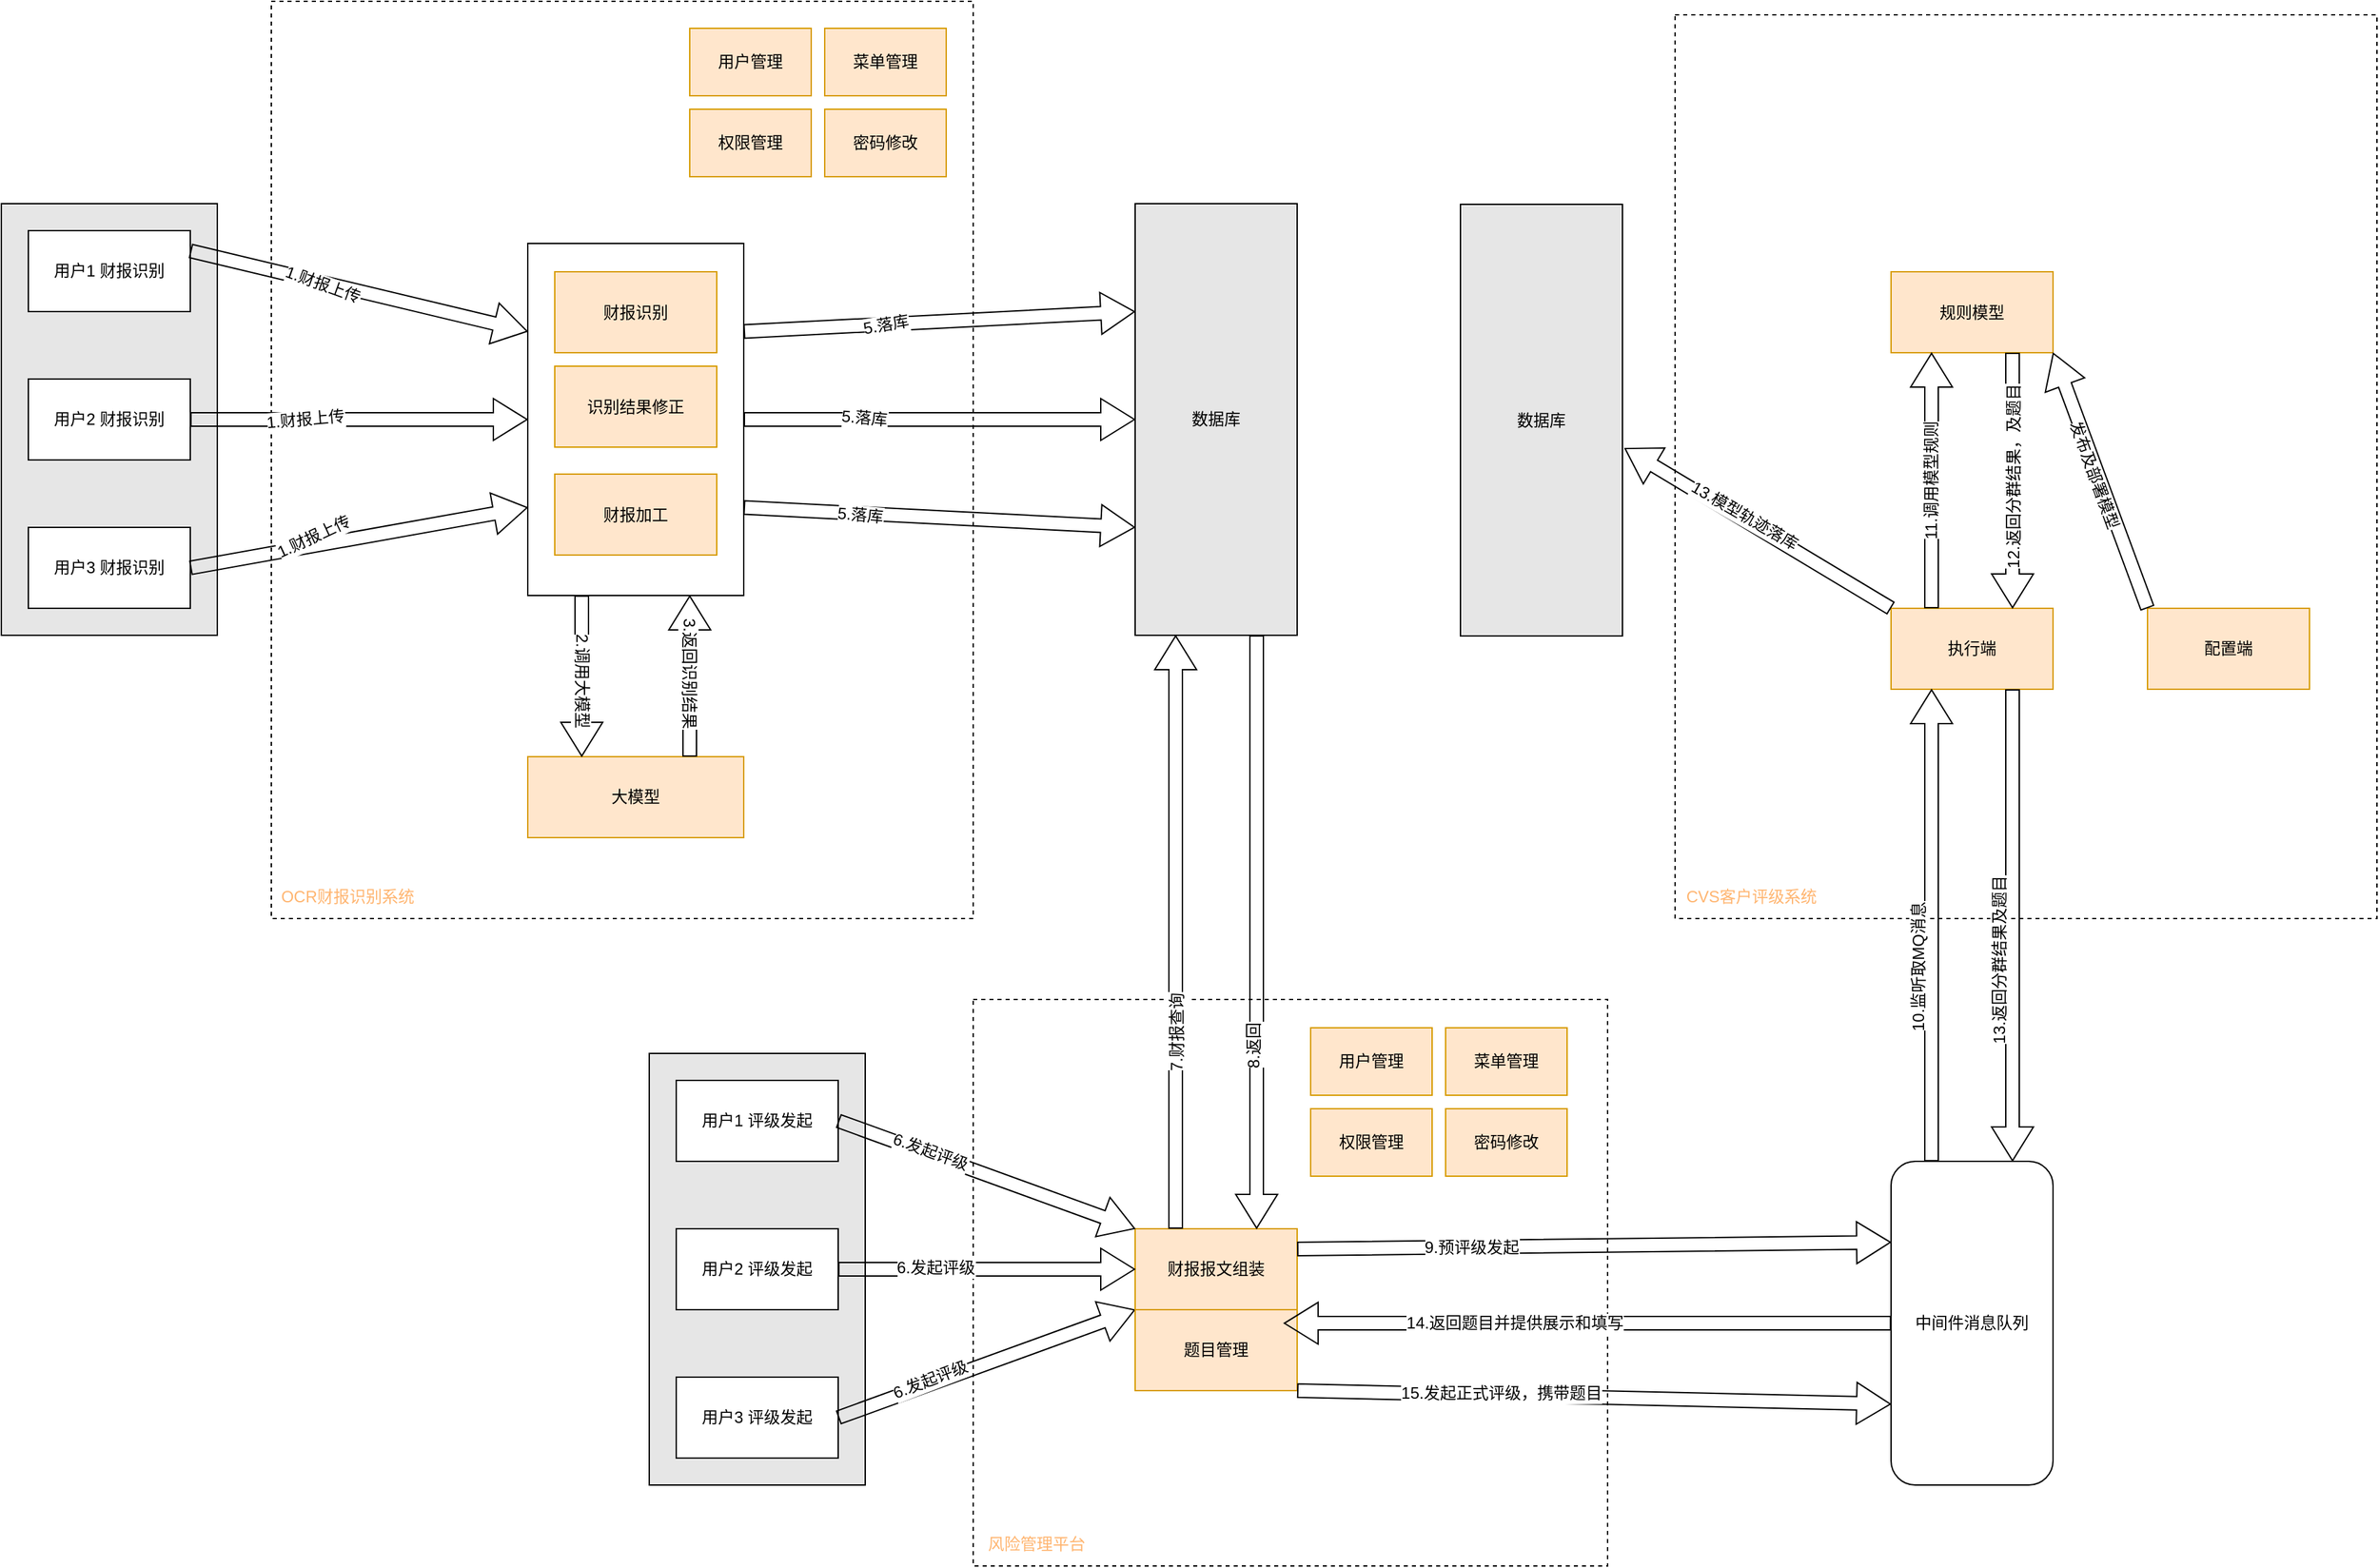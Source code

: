 <mxfile version="27.1.6">
  <diagram id="C5RBs43oDa-KdzZeNtuy" name="Page-1">
    <mxGraphModel dx="2194" dy="1382" grid="1" gridSize="10" guides="1" tooltips="1" connect="1" arrows="1" fold="1" page="1" pageScale="1" pageWidth="827" pageHeight="1169" math="0" shadow="0">
      <root>
        <mxCell id="WIyWlLk6GJQsqaUBKTNV-0" />
        <mxCell id="WIyWlLk6GJQsqaUBKTNV-1" parent="WIyWlLk6GJQsqaUBKTNV-0" />
        <mxCell id="w0EuW2UK9HuMQzjOcK9N-0" value="" style="rounded=0;whiteSpace=wrap;html=1;fillStyle=auto;fillColor=#E6E6E6;" vertex="1" parent="WIyWlLk6GJQsqaUBKTNV-1">
          <mxGeometry x="120" y="190" width="160" height="320" as="geometry" />
        </mxCell>
        <mxCell id="w0EuW2UK9HuMQzjOcK9N-1" value="用户1 财报识别" style="rounded=0;whiteSpace=wrap;html=1;" vertex="1" parent="WIyWlLk6GJQsqaUBKTNV-1">
          <mxGeometry x="140" y="210" width="120" height="60" as="geometry" />
        </mxCell>
        <mxCell id="w0EuW2UK9HuMQzjOcK9N-2" value="用户2 财报识别" style="rounded=0;whiteSpace=wrap;html=1;" vertex="1" parent="WIyWlLk6GJQsqaUBKTNV-1">
          <mxGeometry x="140" y="320" width="120" height="60" as="geometry" />
        </mxCell>
        <mxCell id="w0EuW2UK9HuMQzjOcK9N-3" value="用户3 财报识别" style="rounded=0;whiteSpace=wrap;html=1;" vertex="1" parent="WIyWlLk6GJQsqaUBKTNV-1">
          <mxGeometry x="140" y="430" width="120" height="60" as="geometry" />
        </mxCell>
        <mxCell id="w0EuW2UK9HuMQzjOcK9N-14" value="OCR财报识别系统" style="rounded=0;whiteSpace=wrap;html=1;dashed=1;spacingLeft=0;labelPosition=left;verticalLabelPosition=bottom;align=right;verticalAlign=top;spacing=2;spacingBottom=0;spacingTop=-30;spacingRight=-108;fontColor=#FFB570;" vertex="1" parent="WIyWlLk6GJQsqaUBKTNV-1">
          <mxGeometry x="320" y="40" width="520" height="680" as="geometry" />
        </mxCell>
        <mxCell id="w0EuW2UK9HuMQzjOcK9N-15" value="用户管理" style="rounded=0;whiteSpace=wrap;html=1;fillColor=#ffe6cc;strokeColor=#d79b00;" vertex="1" parent="WIyWlLk6GJQsqaUBKTNV-1">
          <mxGeometry x="630" y="60" width="90" height="50" as="geometry" />
        </mxCell>
        <mxCell id="w0EuW2UK9HuMQzjOcK9N-16" value="菜单管理" style="rounded=0;whiteSpace=wrap;html=1;fillColor=#ffe6cc;strokeColor=#d79b00;" vertex="1" parent="WIyWlLk6GJQsqaUBKTNV-1">
          <mxGeometry x="730" y="60" width="90" height="50" as="geometry" />
        </mxCell>
        <mxCell id="w0EuW2UK9HuMQzjOcK9N-17" value="权限管理" style="rounded=0;whiteSpace=wrap;html=1;fillColor=#ffe6cc;strokeColor=#d79b00;" vertex="1" parent="WIyWlLk6GJQsqaUBKTNV-1">
          <mxGeometry x="630" y="120" width="90" height="50" as="geometry" />
        </mxCell>
        <mxCell id="w0EuW2UK9HuMQzjOcK9N-18" value="密码修改" style="rounded=0;whiteSpace=wrap;html=1;fillColor=#ffe6cc;strokeColor=#d79b00;" vertex="1" parent="WIyWlLk6GJQsqaUBKTNV-1">
          <mxGeometry x="730" y="120" width="90" height="50" as="geometry" />
        </mxCell>
        <mxCell id="w0EuW2UK9HuMQzjOcK9N-28" value="" style="shape=flexArrow;endArrow=classic;html=1;rounded=0;fontSize=12;startSize=8;endSize=8;curved=1;exitX=1;exitY=0.25;exitDx=0;exitDy=0;entryX=0;entryY=0.25;entryDx=0;entryDy=0;" edge="1" parent="WIyWlLk6GJQsqaUBKTNV-1" source="w0EuW2UK9HuMQzjOcK9N-1" target="w0EuW2UK9HuMQzjOcK9N-85">
          <mxGeometry width="50" height="50" relative="1" as="geometry">
            <mxPoint x="440" y="430" as="sourcePoint" />
            <mxPoint x="400" y="220" as="targetPoint" />
          </mxGeometry>
        </mxCell>
        <mxCell id="w0EuW2UK9HuMQzjOcK9N-32" value="1.财报上传" style="edgeLabel;html=1;align=center;verticalAlign=middle;resizable=0;points=[];fontSize=12;rotation=20;" vertex="1" connectable="0" parent="w0EuW2UK9HuMQzjOcK9N-28">
          <mxGeometry x="-0.213" y="-1" relative="1" as="geometry">
            <mxPoint as="offset" />
          </mxGeometry>
        </mxCell>
        <mxCell id="w0EuW2UK9HuMQzjOcK9N-29" value="" style="shape=flexArrow;endArrow=classic;html=1;rounded=0;fontSize=12;startSize=8;endSize=8;curved=1;exitX=1;exitY=0.5;exitDx=0;exitDy=0;entryX=0;entryY=0.5;entryDx=0;entryDy=0;" edge="1" parent="WIyWlLk6GJQsqaUBKTNV-1" source="w0EuW2UK9HuMQzjOcK9N-2" target="w0EuW2UK9HuMQzjOcK9N-85">
          <mxGeometry width="50" height="50" relative="1" as="geometry">
            <mxPoint x="280" y="265" as="sourcePoint" />
            <mxPoint x="400" y="250" as="targetPoint" />
          </mxGeometry>
        </mxCell>
        <mxCell id="w0EuW2UK9HuMQzjOcK9N-34" value="1.财报上传" style="edgeLabel;html=1;align=center;verticalAlign=middle;resizable=0;points=[];fontSize=12;rotation=-5;" vertex="1" connectable="0" parent="w0EuW2UK9HuMQzjOcK9N-29">
          <mxGeometry x="-0.319" relative="1" as="geometry">
            <mxPoint as="offset" />
          </mxGeometry>
        </mxCell>
        <mxCell id="w0EuW2UK9HuMQzjOcK9N-30" value="" style="shape=flexArrow;endArrow=classic;html=1;rounded=0;fontSize=12;startSize=8;endSize=8;curved=1;exitX=1;exitY=0.5;exitDx=0;exitDy=0;entryX=0;entryY=0.75;entryDx=0;entryDy=0;" edge="1" parent="WIyWlLk6GJQsqaUBKTNV-1" source="w0EuW2UK9HuMQzjOcK9N-3" target="w0EuW2UK9HuMQzjOcK9N-85">
          <mxGeometry width="50" height="50" relative="1" as="geometry">
            <mxPoint x="390" y="480" as="sourcePoint" />
            <mxPoint x="400" y="280" as="targetPoint" />
          </mxGeometry>
        </mxCell>
        <mxCell id="w0EuW2UK9HuMQzjOcK9N-35" value="1.财报上传" style="edgeLabel;html=1;align=center;verticalAlign=middle;resizable=0;points=[];fontSize=12;rotation=-25;" vertex="1" connectable="0" parent="w0EuW2UK9HuMQzjOcK9N-30">
          <mxGeometry x="-0.403" y="-1" relative="1" as="geometry">
            <mxPoint x="16" y="-11" as="offset" />
          </mxGeometry>
        </mxCell>
        <mxCell id="w0EuW2UK9HuMQzjOcK9N-31" value="大模型" style="rounded=0;whiteSpace=wrap;html=1;fillColor=#ffe6cc;strokeColor=#d79b00;" vertex="1" parent="WIyWlLk6GJQsqaUBKTNV-1">
          <mxGeometry x="510" y="600" width="160" height="60" as="geometry" />
        </mxCell>
        <mxCell id="w0EuW2UK9HuMQzjOcK9N-36" value="" style="shape=flexArrow;endArrow=classic;html=1;rounded=0;fontSize=12;startSize=8;endSize=8;curved=1;exitX=0.25;exitY=1;exitDx=0;exitDy=0;entryX=0.25;entryY=0;entryDx=0;entryDy=0;" edge="1" parent="WIyWlLk6GJQsqaUBKTNV-1" source="w0EuW2UK9HuMQzjOcK9N-85" target="w0EuW2UK9HuMQzjOcK9N-31">
          <mxGeometry width="50" height="50" relative="1" as="geometry">
            <mxPoint x="430" y="280" as="sourcePoint" />
            <mxPoint x="510" y="290" as="targetPoint" />
          </mxGeometry>
        </mxCell>
        <mxCell id="w0EuW2UK9HuMQzjOcK9N-37" value="2.调用大模型" style="edgeLabel;html=1;align=center;verticalAlign=middle;resizable=0;points=[];fontSize=12;rotation=90;" vertex="1" connectable="0" parent="w0EuW2UK9HuMQzjOcK9N-36">
          <mxGeometry x="-0.49" y="1" relative="1" as="geometry">
            <mxPoint x="-1" y="32" as="offset" />
          </mxGeometry>
        </mxCell>
        <mxCell id="w0EuW2UK9HuMQzjOcK9N-40" value="" style="shape=flexArrow;endArrow=classic;html=1;rounded=0;fontSize=12;startSize=8;endSize=8;curved=1;exitX=0.75;exitY=0;exitDx=0;exitDy=0;entryX=0.75;entryY=1;entryDx=0;entryDy=0;" edge="1" parent="WIyWlLk6GJQsqaUBKTNV-1" source="w0EuW2UK9HuMQzjOcK9N-31" target="w0EuW2UK9HuMQzjOcK9N-85">
          <mxGeometry width="50" height="50" relative="1" as="geometry">
            <mxPoint x="600" y="350" as="sourcePoint" />
            <mxPoint x="490" y="280" as="targetPoint" />
          </mxGeometry>
        </mxCell>
        <mxCell id="w0EuW2UK9HuMQzjOcK9N-41" value="3.返回识别结果" style="edgeLabel;html=1;align=center;verticalAlign=middle;resizable=0;points=[];fontSize=12;rotation=90;" vertex="1" connectable="0" parent="w0EuW2UK9HuMQzjOcK9N-40">
          <mxGeometry x="-0.49" y="1" relative="1" as="geometry">
            <mxPoint x="1" y="-32" as="offset" />
          </mxGeometry>
        </mxCell>
        <mxCell id="w0EuW2UK9HuMQzjOcK9N-45" value="数据库" style="rounded=0;whiteSpace=wrap;html=1;fillStyle=auto;fillColor=#E6E6E6;" vertex="1" parent="WIyWlLk6GJQsqaUBKTNV-1">
          <mxGeometry x="960" y="190" width="120" height="320" as="geometry" />
        </mxCell>
        <mxCell id="w0EuW2UK9HuMQzjOcK9N-46" value="" style="shape=flexArrow;endArrow=classic;html=1;rounded=0;fontSize=12;startSize=8;endSize=8;curved=1;exitX=1;exitY=0.25;exitDx=0;exitDy=0;entryX=0;entryY=0.25;entryDx=0;entryDy=0;" edge="1" parent="WIyWlLk6GJQsqaUBKTNV-1" source="w0EuW2UK9HuMQzjOcK9N-85" target="w0EuW2UK9HuMQzjOcK9N-45">
          <mxGeometry width="50" height="50" relative="1" as="geometry">
            <mxPoint x="760" y="220" as="sourcePoint" />
            <mxPoint x="860" y="200" as="targetPoint" />
          </mxGeometry>
        </mxCell>
        <mxCell id="w0EuW2UK9HuMQzjOcK9N-49" value="5.落库" style="edgeLabel;html=1;align=center;verticalAlign=middle;resizable=0;points=[];fontSize=12;rotation=-10;" vertex="1" connectable="0" parent="w0EuW2UK9HuMQzjOcK9N-46">
          <mxGeometry x="-0.281" relative="1" as="geometry">
            <mxPoint as="offset" />
          </mxGeometry>
        </mxCell>
        <mxCell id="w0EuW2UK9HuMQzjOcK9N-47" value="" style="shape=flexArrow;endArrow=classic;html=1;rounded=0;fontSize=12;startSize=8;endSize=8;curved=1;exitX=1;exitY=0.5;exitDx=0;exitDy=0;entryX=0;entryY=0.5;entryDx=0;entryDy=0;" edge="1" parent="WIyWlLk6GJQsqaUBKTNV-1" source="w0EuW2UK9HuMQzjOcK9N-85" target="w0EuW2UK9HuMQzjOcK9N-45">
          <mxGeometry width="50" height="50" relative="1" as="geometry">
            <mxPoint x="760" y="250" as="sourcePoint" />
            <mxPoint x="880" y="270" as="targetPoint" />
          </mxGeometry>
        </mxCell>
        <mxCell id="w0EuW2UK9HuMQzjOcK9N-51" value="5.落库" style="edgeLabel;html=1;align=center;verticalAlign=middle;resizable=0;points=[];fontSize=12;rotation=5;" vertex="1" connectable="0" parent="w0EuW2UK9HuMQzjOcK9N-47">
          <mxGeometry x="-0.385" y="1" relative="1" as="geometry">
            <mxPoint as="offset" />
          </mxGeometry>
        </mxCell>
        <mxCell id="w0EuW2UK9HuMQzjOcK9N-48" value="" style="shape=flexArrow;endArrow=classic;html=1;rounded=0;fontSize=12;startSize=8;endSize=8;curved=1;exitX=1;exitY=0.75;exitDx=0;exitDy=0;entryX=0;entryY=0.75;entryDx=0;entryDy=0;" edge="1" parent="WIyWlLk6GJQsqaUBKTNV-1" source="w0EuW2UK9HuMQzjOcK9N-85" target="w0EuW2UK9HuMQzjOcK9N-45">
          <mxGeometry width="50" height="50" relative="1" as="geometry">
            <mxPoint x="760" y="280" as="sourcePoint" />
            <mxPoint x="900" y="300" as="targetPoint" />
          </mxGeometry>
        </mxCell>
        <mxCell id="w0EuW2UK9HuMQzjOcK9N-53" value="5.落库" style="edgeLabel;html=1;align=center;verticalAlign=middle;resizable=0;points=[];fontSize=12;rotation=5;" vertex="1" connectable="0" parent="w0EuW2UK9HuMQzjOcK9N-48">
          <mxGeometry x="-0.407" y="-1" relative="1" as="geometry">
            <mxPoint as="offset" />
          </mxGeometry>
        </mxCell>
        <mxCell id="w0EuW2UK9HuMQzjOcK9N-54" value="风险管理平台" style="rounded=0;whiteSpace=wrap;html=1;dashed=1;spacingLeft=0;labelPosition=left;verticalLabelPosition=bottom;align=right;verticalAlign=top;spacing=2;spacingBottom=0;spacingTop=-30;spacingRight=-85;fontColor=#FFB570;" vertex="1" parent="WIyWlLk6GJQsqaUBKTNV-1">
          <mxGeometry x="840" y="780" width="470" height="420" as="geometry" />
        </mxCell>
        <mxCell id="w0EuW2UK9HuMQzjOcK9N-61" value="用户管理" style="rounded=0;whiteSpace=wrap;html=1;fillColor=#ffe6cc;strokeColor=#d79b00;" vertex="1" parent="WIyWlLk6GJQsqaUBKTNV-1">
          <mxGeometry x="1090" y="801" width="90" height="50" as="geometry" />
        </mxCell>
        <mxCell id="w0EuW2UK9HuMQzjOcK9N-62" value="菜单管理" style="rounded=0;whiteSpace=wrap;html=1;fillColor=#ffe6cc;strokeColor=#d79b00;" vertex="1" parent="WIyWlLk6GJQsqaUBKTNV-1">
          <mxGeometry x="1190" y="801" width="90" height="50" as="geometry" />
        </mxCell>
        <mxCell id="w0EuW2UK9HuMQzjOcK9N-63" value="权限管理" style="rounded=0;whiteSpace=wrap;html=1;fillColor=#ffe6cc;strokeColor=#d79b00;" vertex="1" parent="WIyWlLk6GJQsqaUBKTNV-1">
          <mxGeometry x="1090" y="861" width="90" height="50" as="geometry" />
        </mxCell>
        <mxCell id="w0EuW2UK9HuMQzjOcK9N-64" value="密码修改" style="rounded=0;whiteSpace=wrap;html=1;fillColor=#ffe6cc;strokeColor=#d79b00;" vertex="1" parent="WIyWlLk6GJQsqaUBKTNV-1">
          <mxGeometry x="1190" y="861" width="90" height="50" as="geometry" />
        </mxCell>
        <mxCell id="w0EuW2UK9HuMQzjOcK9N-69" value="" style="rounded=0;whiteSpace=wrap;html=1;fillStyle=auto;fillColor=#E6E6E6;" vertex="1" parent="WIyWlLk6GJQsqaUBKTNV-1">
          <mxGeometry x="600" y="820" width="160" height="320" as="geometry" />
        </mxCell>
        <mxCell id="w0EuW2UK9HuMQzjOcK9N-70" value="用户1 评级发起" style="rounded=0;whiteSpace=wrap;html=1;" vertex="1" parent="WIyWlLk6GJQsqaUBKTNV-1">
          <mxGeometry x="620" y="840" width="120" height="60" as="geometry" />
        </mxCell>
        <mxCell id="w0EuW2UK9HuMQzjOcK9N-71" value="用户2 评级发起" style="rounded=0;whiteSpace=wrap;html=1;" vertex="1" parent="WIyWlLk6GJQsqaUBKTNV-1">
          <mxGeometry x="620" y="950" width="120" height="60" as="geometry" />
        </mxCell>
        <mxCell id="w0EuW2UK9HuMQzjOcK9N-72" value="用户3 评级发起" style="rounded=0;whiteSpace=wrap;html=1;" vertex="1" parent="WIyWlLk6GJQsqaUBKTNV-1">
          <mxGeometry x="620" y="1060" width="120" height="60" as="geometry" />
        </mxCell>
        <mxCell id="w0EuW2UK9HuMQzjOcK9N-76" value="财报报文组装" style="rounded=0;whiteSpace=wrap;html=1;fillColor=#ffe6cc;strokeColor=#d79b00;" vertex="1" parent="WIyWlLk6GJQsqaUBKTNV-1">
          <mxGeometry x="960" y="950" width="120" height="60" as="geometry" />
        </mxCell>
        <mxCell id="w0EuW2UK9HuMQzjOcK9N-85" value="" style="rounded=0;whiteSpace=wrap;html=1;" vertex="1" parent="WIyWlLk6GJQsqaUBKTNV-1">
          <mxGeometry x="510" y="219.5" width="160" height="261" as="geometry" />
        </mxCell>
        <mxCell id="w0EuW2UK9HuMQzjOcK9N-86" value="财报识别" style="rounded=0;whiteSpace=wrap;html=1;fillColor=#ffe6cc;strokeColor=#d79b00;" vertex="1" parent="WIyWlLk6GJQsqaUBKTNV-1">
          <mxGeometry x="530" y="240.5" width="120" height="60" as="geometry" />
        </mxCell>
        <mxCell id="w0EuW2UK9HuMQzjOcK9N-87" value="识别结果修正" style="rounded=0;whiteSpace=wrap;html=1;fillColor=#ffe6cc;strokeColor=#d79b00;" vertex="1" parent="WIyWlLk6GJQsqaUBKTNV-1">
          <mxGeometry x="530" y="310.5" width="120" height="60" as="geometry" />
        </mxCell>
        <mxCell id="w0EuW2UK9HuMQzjOcK9N-88" value="财报加工" style="rounded=0;whiteSpace=wrap;html=1;fillColor=#ffe6cc;strokeColor=#d79b00;" vertex="1" parent="WIyWlLk6GJQsqaUBKTNV-1">
          <mxGeometry x="530" y="390.5" width="120" height="60" as="geometry" />
        </mxCell>
        <mxCell id="w0EuW2UK9HuMQzjOcK9N-89" value="" style="shape=flexArrow;endArrow=classic;html=1;rounded=0;fontSize=12;startSize=8;endSize=8;curved=1;exitX=1;exitY=0.5;exitDx=0;exitDy=0;entryX=0;entryY=0;entryDx=0;entryDy=0;" edge="1" parent="WIyWlLk6GJQsqaUBKTNV-1" source="w0EuW2UK9HuMQzjOcK9N-70" target="w0EuW2UK9HuMQzjOcK9N-76">
          <mxGeometry width="50" height="50" relative="1" as="geometry">
            <mxPoint x="775" y="950" as="sourcePoint" />
            <mxPoint x="825" y="900" as="targetPoint" />
          </mxGeometry>
        </mxCell>
        <mxCell id="w0EuW2UK9HuMQzjOcK9N-115" value="6.发起评级" style="edgeLabel;html=1;align=center;verticalAlign=middle;resizable=0;points=[];fontSize=12;rotation=20;" vertex="1" connectable="0" parent="w0EuW2UK9HuMQzjOcK9N-89">
          <mxGeometry x="-0.383" y="2" relative="1" as="geometry">
            <mxPoint as="offset" />
          </mxGeometry>
        </mxCell>
        <mxCell id="w0EuW2UK9HuMQzjOcK9N-90" value="" style="shape=flexArrow;endArrow=classic;html=1;rounded=0;fontSize=12;startSize=8;endSize=8;curved=1;exitX=1;exitY=0.5;exitDx=0;exitDy=0;entryX=0;entryY=0.5;entryDx=0;entryDy=0;" edge="1" parent="WIyWlLk6GJQsqaUBKTNV-1" source="w0EuW2UK9HuMQzjOcK9N-71" target="w0EuW2UK9HuMQzjOcK9N-76">
          <mxGeometry width="50" height="50" relative="1" as="geometry">
            <mxPoint x="765" y="1080" as="sourcePoint" />
            <mxPoint x="815" y="1030" as="targetPoint" />
          </mxGeometry>
        </mxCell>
        <mxCell id="w0EuW2UK9HuMQzjOcK9N-117" value="6.发起评级" style="edgeLabel;html=1;align=center;verticalAlign=middle;resizable=0;points=[];fontSize=12;" vertex="1" connectable="0" parent="w0EuW2UK9HuMQzjOcK9N-90">
          <mxGeometry x="-0.352" y="1" relative="1" as="geometry">
            <mxPoint as="offset" />
          </mxGeometry>
        </mxCell>
        <mxCell id="w0EuW2UK9HuMQzjOcK9N-91" value="" style="shape=flexArrow;endArrow=classic;html=1;rounded=0;fontSize=12;startSize=8;endSize=8;curved=1;exitX=1;exitY=0.5;exitDx=0;exitDy=0;entryX=0;entryY=1;entryDx=0;entryDy=0;" edge="1" parent="WIyWlLk6GJQsqaUBKTNV-1" source="w0EuW2UK9HuMQzjOcK9N-72" target="w0EuW2UK9HuMQzjOcK9N-76">
          <mxGeometry width="50" height="50" relative="1" as="geometry">
            <mxPoint x="805" y="1200" as="sourcePoint" />
            <mxPoint x="855" y="1150" as="targetPoint" />
          </mxGeometry>
        </mxCell>
        <mxCell id="w0EuW2UK9HuMQzjOcK9N-118" value="6.发起评级" style="edgeLabel;html=1;align=center;verticalAlign=middle;resizable=0;points=[];fontSize=12;rotation=-21;" vertex="1" connectable="0" parent="w0EuW2UK9HuMQzjOcK9N-91">
          <mxGeometry x="-0.373" y="3" relative="1" as="geometry">
            <mxPoint as="offset" />
          </mxGeometry>
        </mxCell>
        <mxCell id="w0EuW2UK9HuMQzjOcK9N-92" value="" style="shape=flexArrow;endArrow=classic;html=1;rounded=0;fontSize=12;startSize=8;endSize=8;curved=1;exitX=0.25;exitY=0;exitDx=0;exitDy=0;entryX=0.25;entryY=1;entryDx=0;entryDy=0;" edge="1" parent="WIyWlLk6GJQsqaUBKTNV-1" source="w0EuW2UK9HuMQzjOcK9N-76" target="w0EuW2UK9HuMQzjOcK9N-45">
          <mxGeometry width="50" height="50" relative="1" as="geometry">
            <mxPoint x="930" y="960" as="sourcePoint" />
            <mxPoint x="980" y="910" as="targetPoint" />
          </mxGeometry>
        </mxCell>
        <mxCell id="w0EuW2UK9HuMQzjOcK9N-119" value="7.财报查询" style="edgeLabel;html=1;align=center;verticalAlign=middle;resizable=0;points=[];fontSize=12;rotation=-90;" vertex="1" connectable="0" parent="w0EuW2UK9HuMQzjOcK9N-92">
          <mxGeometry x="-0.344" y="-1" relative="1" as="geometry">
            <mxPoint y="-1" as="offset" />
          </mxGeometry>
        </mxCell>
        <mxCell id="w0EuW2UK9HuMQzjOcK9N-93" value="" style="shape=flexArrow;endArrow=classic;html=1;rounded=0;fontSize=12;startSize=8;endSize=8;curved=1;exitX=0.75;exitY=1;exitDx=0;exitDy=0;entryX=0.75;entryY=0;entryDx=0;entryDy=0;" edge="1" parent="WIyWlLk6GJQsqaUBKTNV-1" source="w0EuW2UK9HuMQzjOcK9N-45" target="w0EuW2UK9HuMQzjOcK9N-76">
          <mxGeometry width="50" height="50" relative="1" as="geometry">
            <mxPoint x="930" y="690" as="sourcePoint" />
            <mxPoint x="980" y="640" as="targetPoint" />
          </mxGeometry>
        </mxCell>
        <mxCell id="w0EuW2UK9HuMQzjOcK9N-120" value="8.返回" style="edgeLabel;html=1;align=center;verticalAlign=middle;resizable=0;points=[];fontSize=12;rotation=-90;" vertex="1" connectable="0" parent="w0EuW2UK9HuMQzjOcK9N-93">
          <mxGeometry x="0.385" y="-2" relative="1" as="geometry">
            <mxPoint as="offset" />
          </mxGeometry>
        </mxCell>
        <mxCell id="w0EuW2UK9HuMQzjOcK9N-94" value="题目管理" style="rounded=0;whiteSpace=wrap;html=1;fillColor=#ffe6cc;strokeColor=#d79b00;" vertex="1" parent="WIyWlLk6GJQsqaUBKTNV-1">
          <mxGeometry x="960" y="1010" width="120" height="60" as="geometry" />
        </mxCell>
        <mxCell id="w0EuW2UK9HuMQzjOcK9N-95" value="中间件消息队列" style="rounded=1;whiteSpace=wrap;html=1;" vertex="1" parent="WIyWlLk6GJQsqaUBKTNV-1">
          <mxGeometry x="1520" y="900" width="120" height="240" as="geometry" />
        </mxCell>
        <mxCell id="w0EuW2UK9HuMQzjOcK9N-96" value="CVS客户评级系统" style="rounded=0;whiteSpace=wrap;html=1;dashed=1;spacingLeft=0;labelPosition=left;verticalLabelPosition=bottom;align=right;verticalAlign=top;spacing=2;spacingBottom=0;spacingTop=-30;spacingRight=-107;fontColor=#FFB570;" vertex="1" parent="WIyWlLk6GJQsqaUBKTNV-1">
          <mxGeometry x="1360" y="50" width="520" height="670" as="geometry" />
        </mxCell>
        <mxCell id="w0EuW2UK9HuMQzjOcK9N-98" value="执行端" style="rounded=0;whiteSpace=wrap;html=1;fillColor=#ffe6cc;strokeColor=#d79b00;" vertex="1" parent="WIyWlLk6GJQsqaUBKTNV-1">
          <mxGeometry x="1520" y="490" width="120" height="60" as="geometry" />
        </mxCell>
        <mxCell id="w0EuW2UK9HuMQzjOcK9N-99" value="" style="shape=flexArrow;endArrow=classic;html=1;rounded=0;fontSize=12;startSize=8;endSize=8;curved=1;exitX=1;exitY=1;exitDx=0;exitDy=0;entryX=0;entryY=0.75;entryDx=0;entryDy=0;" edge="1" parent="WIyWlLk6GJQsqaUBKTNV-1" source="w0EuW2UK9HuMQzjOcK9N-94" target="w0EuW2UK9HuMQzjOcK9N-95">
          <mxGeometry width="50" height="50" relative="1" as="geometry">
            <mxPoint x="1370" y="1120" as="sourcePoint" />
            <mxPoint x="1420" y="1070" as="targetPoint" />
          </mxGeometry>
        </mxCell>
        <mxCell id="w0EuW2UK9HuMQzjOcK9N-128" value="15.发起正式评级，携带题目" style="edgeLabel;html=1;align=center;verticalAlign=middle;resizable=0;points=[];fontSize=12;" vertex="1" connectable="0" parent="w0EuW2UK9HuMQzjOcK9N-99">
          <mxGeometry x="-0.612" relative="1" as="geometry">
            <mxPoint x="65" as="offset" />
          </mxGeometry>
        </mxCell>
        <mxCell id="w0EuW2UK9HuMQzjOcK9N-100" value="" style="shape=flexArrow;endArrow=classic;html=1;rounded=0;fontSize=12;startSize=8;endSize=8;curved=1;exitX=0;exitY=0.5;exitDx=0;exitDy=0;entryX=0.917;entryY=0.167;entryDx=0;entryDy=0;entryPerimeter=0;" edge="1" parent="WIyWlLk6GJQsqaUBKTNV-1" source="w0EuW2UK9HuMQzjOcK9N-95" target="w0EuW2UK9HuMQzjOcK9N-94">
          <mxGeometry width="50" height="50" relative="1" as="geometry">
            <mxPoint x="1380" y="1020" as="sourcePoint" />
            <mxPoint x="1430" y="970" as="targetPoint" />
          </mxGeometry>
        </mxCell>
        <mxCell id="w0EuW2UK9HuMQzjOcK9N-127" value="14.返回题目并提供展示和填写" style="edgeLabel;html=1;align=center;verticalAlign=middle;resizable=0;points=[];fontSize=12;" vertex="1" connectable="0" parent="w0EuW2UK9HuMQzjOcK9N-100">
          <mxGeometry x="0.422" relative="1" as="geometry">
            <mxPoint x="41" as="offset" />
          </mxGeometry>
        </mxCell>
        <mxCell id="w0EuW2UK9HuMQzjOcK9N-101" value="" style="shape=flexArrow;endArrow=classic;html=1;rounded=0;fontSize=12;startSize=8;endSize=8;curved=1;exitX=0.25;exitY=0;exitDx=0;exitDy=0;entryX=0.25;entryY=1;entryDx=0;entryDy=0;" edge="1" parent="WIyWlLk6GJQsqaUBKTNV-1" source="w0EuW2UK9HuMQzjOcK9N-95" target="w0EuW2UK9HuMQzjOcK9N-98">
          <mxGeometry width="50" height="50" relative="1" as="geometry">
            <mxPoint x="1560" y="640" as="sourcePoint" />
            <mxPoint x="1610" y="590" as="targetPoint" />
          </mxGeometry>
        </mxCell>
        <mxCell id="w0EuW2UK9HuMQzjOcK9N-122" value="10.监听取MQ消息" style="edgeLabel;html=1;align=center;verticalAlign=middle;resizable=0;points=[];fontSize=12;rotation=-90;" vertex="1" connectable="0" parent="w0EuW2UK9HuMQzjOcK9N-101">
          <mxGeometry x="-0.177" y="-1" relative="1" as="geometry">
            <mxPoint x="-11" as="offset" />
          </mxGeometry>
        </mxCell>
        <mxCell id="w0EuW2UK9HuMQzjOcK9N-102" value="" style="shape=flexArrow;endArrow=classic;html=1;rounded=0;fontSize=12;startSize=8;endSize=8;curved=1;exitX=0.75;exitY=1;exitDx=0;exitDy=0;entryX=0.75;entryY=0;entryDx=0;entryDy=0;" edge="1" parent="WIyWlLk6GJQsqaUBKTNV-1" source="w0EuW2UK9HuMQzjOcK9N-98" target="w0EuW2UK9HuMQzjOcK9N-95">
          <mxGeometry width="50" height="50" relative="1" as="geometry">
            <mxPoint x="1370" y="840" as="sourcePoint" />
            <mxPoint x="1420" y="790" as="targetPoint" />
          </mxGeometry>
        </mxCell>
        <mxCell id="w0EuW2UK9HuMQzjOcK9N-125" value="13.返回分群结果及题目" style="edgeLabel;html=1;align=center;verticalAlign=middle;resizable=0;points=[];fontSize=12;rotation=-90;" vertex="1" connectable="0" parent="w0EuW2UK9HuMQzjOcK9N-102">
          <mxGeometry x="0.41" y="2" relative="1" as="geometry">
            <mxPoint x="-12" y="-46" as="offset" />
          </mxGeometry>
        </mxCell>
        <mxCell id="w0EuW2UK9HuMQzjOcK9N-107" value="数据库" style="rounded=0;whiteSpace=wrap;html=1;fillStyle=auto;fillColor=#E6E6E6;" vertex="1" parent="WIyWlLk6GJQsqaUBKTNV-1">
          <mxGeometry x="1201" y="190.5" width="120" height="320" as="geometry" />
        </mxCell>
        <mxCell id="w0EuW2UK9HuMQzjOcK9N-108" value="" style="shape=flexArrow;endArrow=classic;html=1;rounded=0;fontSize=12;startSize=8;endSize=8;curved=1;exitX=0;exitY=0;exitDx=0;exitDy=0;entryX=1.013;entryY=0.565;entryDx=0;entryDy=0;entryPerimeter=0;" edge="1" parent="WIyWlLk6GJQsqaUBKTNV-1" source="w0EuW2UK9HuMQzjOcK9N-98" target="w0EuW2UK9HuMQzjOcK9N-107">
          <mxGeometry width="50" height="50" relative="1" as="geometry">
            <mxPoint x="1230" y="650" as="sourcePoint" />
            <mxPoint x="1280" y="600" as="targetPoint" />
          </mxGeometry>
        </mxCell>
        <mxCell id="w0EuW2UK9HuMQzjOcK9N-126" value="13.模型轨迹落库" style="edgeLabel;html=1;align=center;verticalAlign=middle;resizable=0;points=[];fontSize=12;rotation=30;" vertex="1" connectable="0" parent="w0EuW2UK9HuMQzjOcK9N-108">
          <mxGeometry x="0.339" y="-3" relative="1" as="geometry">
            <mxPoint x="21" y="13" as="offset" />
          </mxGeometry>
        </mxCell>
        <mxCell id="w0EuW2UK9HuMQzjOcK9N-109" value="规则模型" style="rounded=0;whiteSpace=wrap;html=1;fillColor=#ffe6cc;strokeColor=#d79b00;" vertex="1" parent="WIyWlLk6GJQsqaUBKTNV-1">
          <mxGeometry x="1520" y="240.5" width="120" height="60" as="geometry" />
        </mxCell>
        <mxCell id="w0EuW2UK9HuMQzjOcK9N-110" value="配置端" style="rounded=0;whiteSpace=wrap;html=1;fillColor=#ffe6cc;strokeColor=#d79b00;" vertex="1" parent="WIyWlLk6GJQsqaUBKTNV-1">
          <mxGeometry x="1710" y="490" width="120" height="60" as="geometry" />
        </mxCell>
        <mxCell id="w0EuW2UK9HuMQzjOcK9N-112" value="" style="shape=flexArrow;endArrow=classic;html=1;rounded=0;fontSize=12;startSize=8;endSize=8;curved=1;exitX=0.25;exitY=0;exitDx=0;exitDy=0;entryX=0.25;entryY=1;entryDx=0;entryDy=0;" edge="1" parent="WIyWlLk6GJQsqaUBKTNV-1" source="w0EuW2UK9HuMQzjOcK9N-98" target="w0EuW2UK9HuMQzjOcK9N-109">
          <mxGeometry width="50" height="50" relative="1" as="geometry">
            <mxPoint x="1690" y="600" as="sourcePoint" />
            <mxPoint x="1740" y="550" as="targetPoint" />
          </mxGeometry>
        </mxCell>
        <mxCell id="w0EuW2UK9HuMQzjOcK9N-123" value="11.调用模型规则" style="edgeLabel;html=1;align=center;verticalAlign=middle;resizable=0;points=[];fontSize=12;rotation=-90;" vertex="1" connectable="0" parent="w0EuW2UK9HuMQzjOcK9N-112">
          <mxGeometry x="-0.004" relative="1" as="geometry">
            <mxPoint as="offset" />
          </mxGeometry>
        </mxCell>
        <mxCell id="w0EuW2UK9HuMQzjOcK9N-113" value="" style="shape=flexArrow;endArrow=classic;html=1;rounded=0;fontSize=12;startSize=8;endSize=8;curved=1;exitX=0.75;exitY=1;exitDx=0;exitDy=0;entryX=0.75;entryY=0;entryDx=0;entryDy=0;" edge="1" parent="WIyWlLk6GJQsqaUBKTNV-1" source="w0EuW2UK9HuMQzjOcK9N-109" target="w0EuW2UK9HuMQzjOcK9N-98">
          <mxGeometry width="50" height="50" relative="1" as="geometry">
            <mxPoint x="1810" y="620" as="sourcePoint" />
            <mxPoint x="1860" y="570" as="targetPoint" />
          </mxGeometry>
        </mxCell>
        <mxCell id="w0EuW2UK9HuMQzjOcK9N-124" value="12.返回分群结果，及题目" style="edgeLabel;html=1;align=center;verticalAlign=middle;resizable=0;points=[];fontSize=12;rotation=-90;" vertex="1" connectable="0" parent="w0EuW2UK9HuMQzjOcK9N-113">
          <mxGeometry x="0.32" y="1" relative="1" as="geometry">
            <mxPoint y="-33" as="offset" />
          </mxGeometry>
        </mxCell>
        <mxCell id="w0EuW2UK9HuMQzjOcK9N-114" value="" style="shape=flexArrow;endArrow=classic;html=1;rounded=0;fontSize=12;startSize=8;endSize=8;curved=1;exitX=1;exitY=0.25;exitDx=0;exitDy=0;entryX=0;entryY=0.25;entryDx=0;entryDy=0;" edge="1" parent="WIyWlLk6GJQsqaUBKTNV-1" source="w0EuW2UK9HuMQzjOcK9N-76" target="w0EuW2UK9HuMQzjOcK9N-95">
          <mxGeometry width="50" height="50" relative="1" as="geometry">
            <mxPoint x="1280" y="1000" as="sourcePoint" />
            <mxPoint x="1330" y="950" as="targetPoint" />
          </mxGeometry>
        </mxCell>
        <mxCell id="w0EuW2UK9HuMQzjOcK9N-121" value="9.预评级发起" style="edgeLabel;html=1;align=center;verticalAlign=middle;resizable=0;points=[];fontSize=12;" vertex="1" connectable="0" parent="w0EuW2UK9HuMQzjOcK9N-114">
          <mxGeometry x="-0.416" relative="1" as="geometry">
            <mxPoint as="offset" />
          </mxGeometry>
        </mxCell>
        <mxCell id="w0EuW2UK9HuMQzjOcK9N-132" value="" style="shape=flexArrow;endArrow=classic;html=1;rounded=0;fontSize=12;startSize=8;endSize=8;curved=1;entryX=1;entryY=1;entryDx=0;entryDy=0;exitX=0;exitY=0;exitDx=0;exitDy=0;" edge="1" parent="WIyWlLk6GJQsqaUBKTNV-1" source="w0EuW2UK9HuMQzjOcK9N-110" target="w0EuW2UK9HuMQzjOcK9N-109">
          <mxGeometry width="50" height="50" relative="1" as="geometry">
            <mxPoint x="1690" y="420" as="sourcePoint" />
            <mxPoint x="1740" y="370" as="targetPoint" />
          </mxGeometry>
        </mxCell>
        <mxCell id="w0EuW2UK9HuMQzjOcK9N-133" value="发布及部署模型" style="edgeLabel;html=1;align=center;verticalAlign=middle;resizable=0;points=[];fontSize=12;rotation=70;" vertex="1" connectable="0" parent="w0EuW2UK9HuMQzjOcK9N-132">
          <mxGeometry x="0.332" relative="1" as="geometry">
            <mxPoint x="7" y="27" as="offset" />
          </mxGeometry>
        </mxCell>
      </root>
    </mxGraphModel>
  </diagram>
</mxfile>
